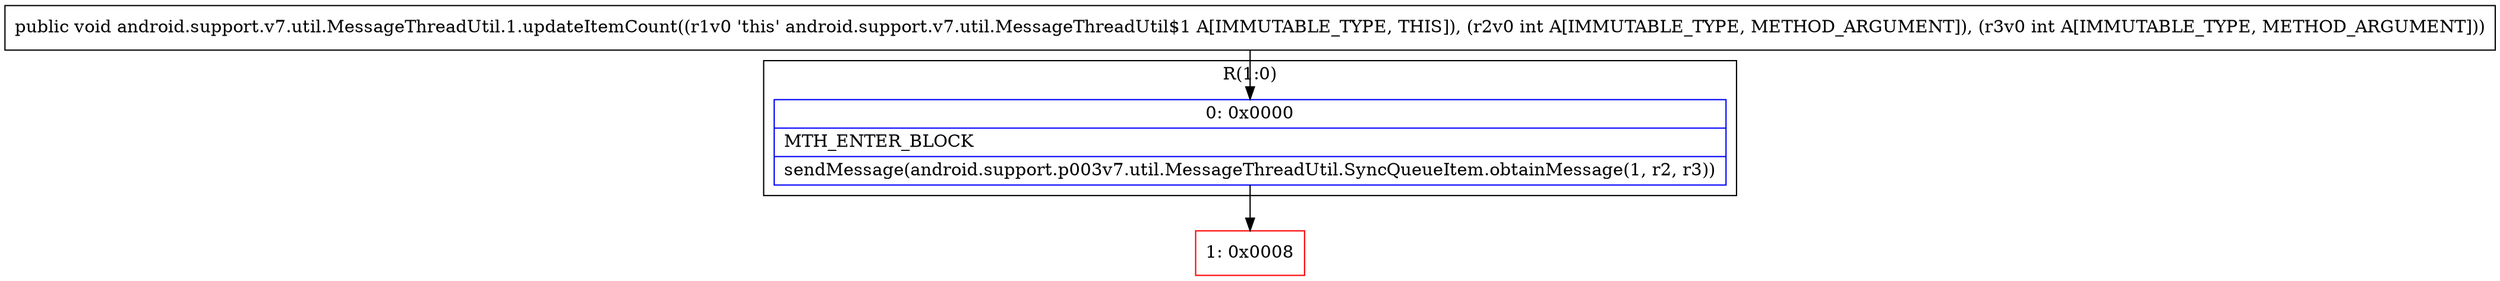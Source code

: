 digraph "CFG forandroid.support.v7.util.MessageThreadUtil.1.updateItemCount(II)V" {
subgraph cluster_Region_754660237 {
label = "R(1:0)";
node [shape=record,color=blue];
Node_0 [shape=record,label="{0\:\ 0x0000|MTH_ENTER_BLOCK\l|sendMessage(android.support.p003v7.util.MessageThreadUtil.SyncQueueItem.obtainMessage(1, r2, r3))\l}"];
}
Node_1 [shape=record,color=red,label="{1\:\ 0x0008}"];
MethodNode[shape=record,label="{public void android.support.v7.util.MessageThreadUtil.1.updateItemCount((r1v0 'this' android.support.v7.util.MessageThreadUtil$1 A[IMMUTABLE_TYPE, THIS]), (r2v0 int A[IMMUTABLE_TYPE, METHOD_ARGUMENT]), (r3v0 int A[IMMUTABLE_TYPE, METHOD_ARGUMENT])) }"];
MethodNode -> Node_0;
Node_0 -> Node_1;
}

